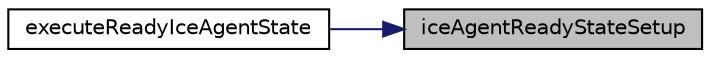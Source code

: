 digraph "iceAgentReadyStateSetup"
{
 // LATEX_PDF_SIZE
  edge [fontname="Helvetica",fontsize="10",labelfontname="Helvetica",labelfontsize="10"];
  node [fontname="Helvetica",fontsize="10",shape=record];
  rankdir="RL";
  Node1 [label="iceAgentReadyStateSetup",height=0.2,width=0.4,color="black", fillcolor="grey75", style="filled", fontcolor="black",tooltip=" "];
  Node1 -> Node2 [dir="back",color="midnightblue",fontsize="10",style="solid",fontname="Helvetica"];
  Node2 [label="executeReadyIceAgentState",height=0.2,width=0.4,color="black", fillcolor="white", style="filled",URL="$IceAgentStateMachine_8h.html#a0be6c08b81e5550b1f779f9689b5b112",tooltip=" "];
}
